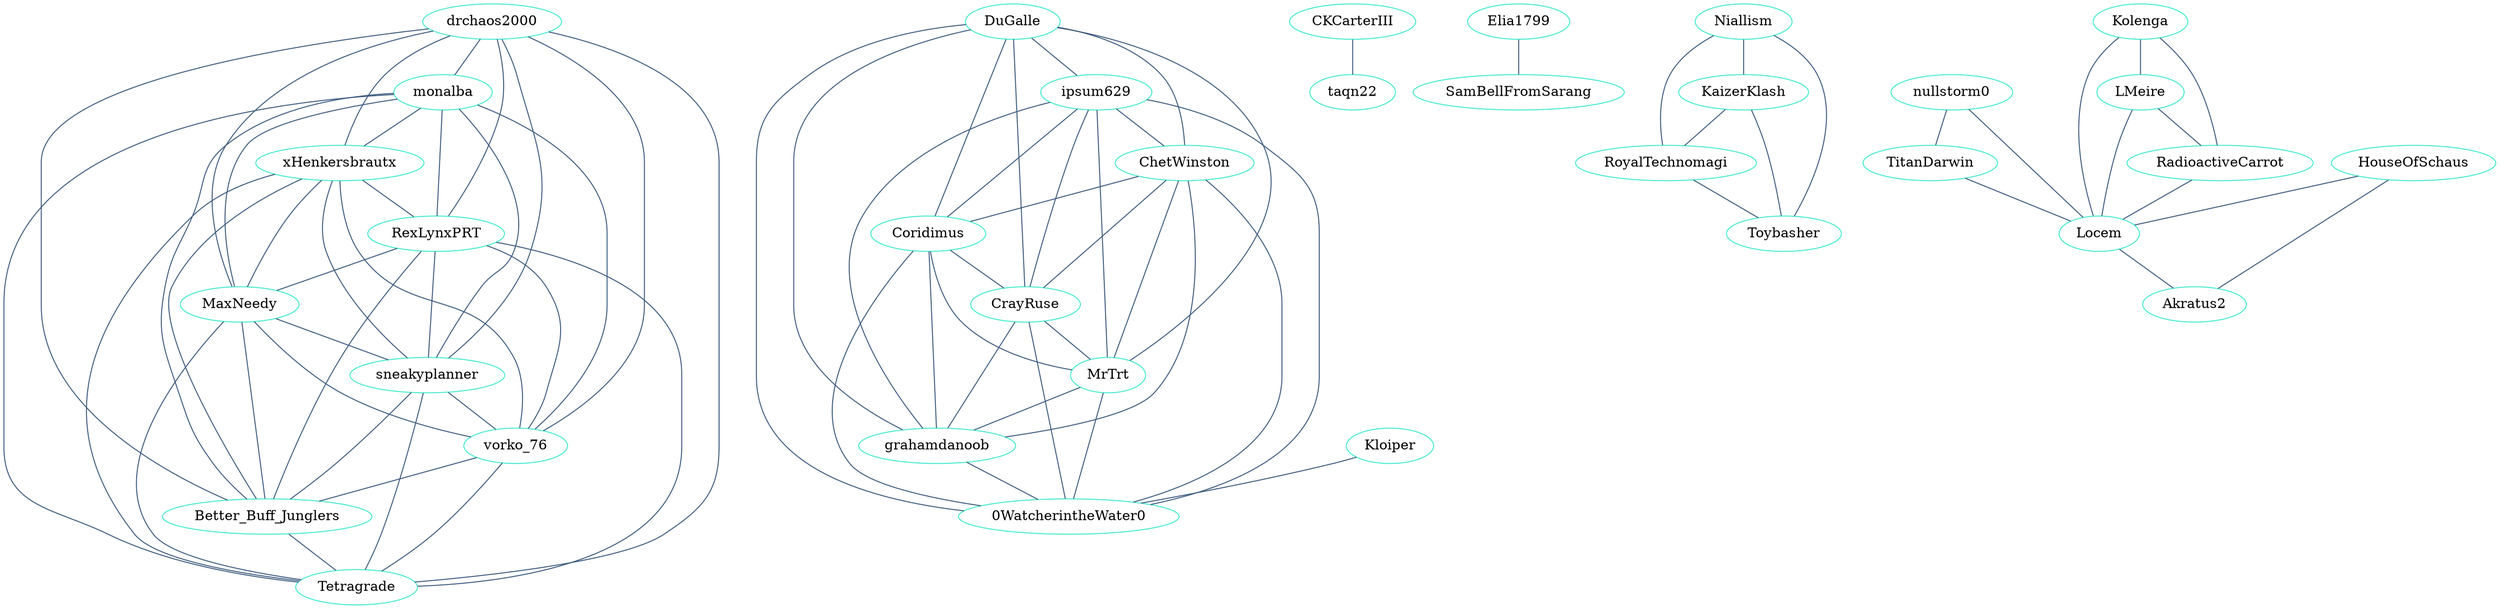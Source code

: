strict graph "" {
	node [label="\N"];
	0	[color="#45e9ce",
		label=drchaos2000,
		size=5.0,
		title=drchaos2000];
	1	[color="#45e9ce",
		label=monalba,
		size=5.0,
		title=monalba];
	0 -- 1	[color="#3e5c7f",
		title="['CrusaderKings', 'eu4']",
		weight=2,
		width=2];
	2	[color="#45e9ce",
		label=xHenkersbrautx,
		size=5.0,
		title=xHenkersbrautx];
	0 -- 2	[color="#3e5c7f",
		title="['CrusaderKings', 'eu4']",
		weight=2,
		width=2];
	4	[color="#45e9ce",
		label=RexLynxPRT,
		size=5.0,
		title=RexLynxPRT];
	0 -- 4	[color="#3e5c7f",
		title="['CrusaderKings', 'eu4']",
		weight=2,
		width=2];
	16	[color="#45e9ce",
		label=MaxNeedy,
		size=5.0,
		title=MaxNeedy];
	0 -- 16	[color="#3e5c7f",
		title="['CrusaderKings', 'eu4']",
		weight=2,
		width=2];
	18	[color="#45e9ce",
		label=sneakyplanner,
		size=5.0,
		title=sneakyplanner];
	0 -- 18	[color="#3e5c7f",
		title="['CrusaderKings', 'eu4']",
		weight=2,
		width=2];
	22	[color="#45e9ce",
		label=vorko_76,
		size=5.0,
		title=vorko_76];
	0 -- 22	[color="#3e5c7f",
		title="['CrusaderKings', 'eu4']",
		weight=2,
		width=2];
	27	[color="#45e9ce",
		label=Better_Buff_Junglers,
		size=5.0,
		title=Better_Buff_Junglers];
	0 -- 27	[color="#3e5c7f",
		title="['CrusaderKings', 'eu4']",
		weight=2,
		width=2];
	31	[color="#45e9ce",
		label=Tetragrade,
		size=5.0,
		title=Tetragrade];
	0 -- 31	[color="#3e5c7f",
		title="['CrusaderKings', 'eu4']",
		weight=2,
		width=2];
	1 -- 2	[color="#3e5c7f",
		title="['CrusaderKings', 'eu4']",
		weight=2,
		width=2];
	1 -- 4	[color="#3e5c7f",
		title="['CrusaderKings', 'eu4']",
		weight=2,
		width=2];
	1 -- 16	[color="#3e5c7f",
		title="['CrusaderKings', 'eu4']",
		weight=2,
		width=2];
	1 -- 18	[color="#3e5c7f",
		title="['CrusaderKings', 'eu4']",
		weight=2,
		width=2];
	1 -- 22	[color="#3e5c7f",
		title="['CrusaderKings', 'eu4']",
		weight=2,
		width=2];
	1 -- 27	[color="#3e5c7f",
		title="['CrusaderKings', 'eu4']",
		weight=2,
		width=2];
	1 -- 31	[color="#3e5c7f",
		title="['CrusaderKings', 'eu4']",
		weight=2,
		width=2];
	2 -- 4	[color="#3e5c7f",
		title="['CrusaderKings', 'eu4']",
		weight=2,
		width=2];
	2 -- 16	[color="#3e5c7f",
		title="['CrusaderKings', 'eu4']",
		weight=2,
		width=2];
	2 -- 18	[color="#3e5c7f",
		title="['CrusaderKings', 'eu4']",
		weight=2,
		width=2];
	2 -- 22	[color="#3e5c7f",
		title="['CrusaderKings', 'eu4']",
		weight=2,
		width=2];
	2 -- 27	[color="#3e5c7f",
		title="['CrusaderKings', 'eu4']",
		weight=2,
		width=2];
	2 -- 31	[color="#3e5c7f",
		title="['CrusaderKings', 'eu4']",
		weight=2,
		width=2];
	3	[color="#45e9ce",
		label=DuGalle,
		size=5.0,
		title=DuGalle];
	10	[color="#45e9ce",
		label=ipsum629,
		size=5.0,
		title=ipsum629];
	3 -- 10	[color="#3e5c7f",
		title="['eu4', 'Stellaris']",
		weight=2,
		width=2];
	13	[color="#45e9ce",
		label=ChetWinston,
		size=5.0,
		title=ChetWinston];
	3 -- 13	[color="#3e5c7f",
		title="['eu4', 'Stellaris']",
		weight=2,
		width=2];
	15	[color="#45e9ce",
		label=Coridimus,
		size=5.0,
		title=Coridimus];
	3 -- 15	[color="#3e5c7f",
		title="['eu4', 'Stellaris']",
		weight=2,
		width=2];
	19	[color="#45e9ce",
		label=CrayRuse,
		size=5.0,
		title=CrayRuse];
	3 -- 19	[color="#3e5c7f",
		title="['eu4', 'Stellaris']",
		weight=2,
		width=2];
	23	[color="#45e9ce",
		label=MrTrt,
		size=5.0,
		title=MrTrt];
	3 -- 23	[color="#3e5c7f",
		title="['eu4', 'Stellaris']",
		weight=2,
		width=2];
	29	[color="#45e9ce",
		label=grahamdanoob,
		size=5.0,
		title=grahamdanoob];
	3 -- 29	[color="#3e5c7f",
		title="['eu4', 'Stellaris']",
		weight=2,
		width=2];
	32	[color="#45e9ce",
		label="0WatcherintheWater0",
		size=5.0,
		title="0WatcherintheWater0"];
	3 -- 32	[color="#3e5c7f",
		title="['eu4', 'Stellaris']",
		weight=2,
		width=2];
	4 -- 16	[color="#3e5c7f",
		title="['CrusaderKings', 'eu4']",
		weight=2,
		width=2];
	4 -- 18	[color="#3e5c7f",
		title="['CrusaderKings', 'eu4']",
		weight=2,
		width=2];
	4 -- 22	[color="#3e5c7f",
		title="['CrusaderKings', 'eu4']",
		weight=2,
		width=2];
	4 -- 27	[color="#3e5c7f",
		title="['CrusaderKings', 'eu4']",
		weight=2,
		width=2];
	4 -- 31	[color="#3e5c7f",
		title="['CrusaderKings', 'eu4']",
		weight=2,
		width=2];
	5	[color="#45e9ce",
		label=CKCarterIII,
		size=5.0,
		title=CKCarterIII];
	20	[color="#45e9ce",
		label=taqn22,
		size=5.0,
		title=taqn22];
	5 -- 20	[color="#3e5c7f",
		title="['civ', 'CrusaderKings']",
		weight=2,
		width=2];
	6	[color="#45e9ce",
		label=Elia1799,
		size=5.0,
		title=Elia1799];
	11	[color="#45e9ce",
		label=SamBellFromSarang,
		size=5.0,
		title=SamBellFromSarang];
	6 -- 11	[color="#3e5c7f",
		title="['SimCity', 'CitiesSkylines']",
		weight=2,
		width=2];
	7	[color="#45e9ce",
		label=Niallism,
		size=5.0,
		title=Niallism];
	21	[color="#45e9ce",
		label=KaizerKlash,
		size=5.0,
		title=KaizerKlash];
	7 -- 21	[color="#3e5c7f",
		title="['civ', 'Stellaris']",
		weight=2,
		width=2];
	24	[color="#45e9ce",
		label=RoyalTechnomagi,
		size=5.0,
		title=RoyalTechnomagi];
	7 -- 24	[color="#3e5c7f",
		title="['civ', 'Stellaris']",
		weight=2,
		width=2];
	28	[color="#45e9ce",
		label=Toybasher,
		size=5.0,
		title=Toybasher];
	7 -- 28	[color="#3e5c7f",
		title="['civ', 'Stellaris']",
		weight=2,
		width=2];
	8	[color="#45e9ce",
		label=nullstorm0,
		size=5.0,
		title=nullstorm0];
	17	[color="#45e9ce",
		label=TitanDarwin,
		size=5.0,
		title=TitanDarwin];
	8 -- 17	[color="#3e5c7f",
		title="['CrusaderKings', 'totalwar']",
		weight=2,
		width=2];
	30	[color="#45e9ce",
		label=Locem,
		size=5.0,
		title=Locem];
	8 -- 30	[color="#3e5c7f",
		title="['CrusaderKings', 'totalwar']",
		weight=2,
		width=2];
	9	[color="#45e9ce",
		label=Kolenga,
		size=5.0,
		title=Kolenga];
	12	[color="#45e9ce",
		label=LMeire,
		size=5.0,
		title=LMeire];
	9 -- 12	[color="#3e5c7f",
		title="['CrusaderKings', 'Stellaris']",
		weight=2,
		width=2];
	14	[color="#45e9ce",
		label=RadioactiveCarrot,
		size=5.0,
		title=RadioactiveCarrot];
	9 -- 14	[color="#3e5c7f",
		title="['CrusaderKings', 'Stellaris']",
		weight=2,
		width=2];
	9 -- 30	[color="#3e5c7f",
		title="['CrusaderKings', 'Stellaris']",
		weight=2,
		width=2];
	10 -- 13	[color="#3e5c7f",
		title="['eu4', 'Stellaris']",
		weight=2,
		width=2];
	10 -- 15	[color="#3e5c7f",
		title="['eu4', 'Stellaris']",
		weight=2,
		width=2];
	10 -- 19	[color="#3e5c7f",
		title="['eu4', 'Stellaris']",
		weight=2,
		width=2];
	10 -- 23	[color="#3e5c7f",
		title="['eu4', 'Stellaris']",
		weight=2,
		width=2];
	10 -- 29	[color="#3e5c7f",
		title="['eu4', 'Stellaris']",
		weight=2,
		width=2];
	10 -- 32	[color="#3e5c7f",
		title="['eu4', 'Stellaris']",
		weight=2,
		width=2];
	12 -- 14	[color="#3e5c7f",
		title="['CrusaderKings', 'Stellaris']",
		weight=2,
		width=2];
	12 -- 30	[color="#3e5c7f",
		title="['CrusaderKings', 'Stellaris']",
		weight=2,
		width=2];
	13 -- 15	[color="#3e5c7f",
		title="['eu4', 'Stellaris']",
		weight=2,
		width=2];
	13 -- 19	[color="#3e5c7f",
		title="['eu4', 'Stellaris']",
		weight=2,
		width=2];
	13 -- 23	[color="#3e5c7f",
		title="['eu4', 'Stellaris']",
		weight=2,
		width=2];
	13 -- 29	[color="#3e5c7f",
		title="['eu4', 'Stellaris']",
		weight=2,
		width=2];
	13 -- 32	[color="#3e5c7f",
		title="['eu4', 'Stellaris']",
		weight=2,
		width=2];
	14 -- 30	[color="#3e5c7f",
		title="['CrusaderKings', 'Stellaris']",
		weight=2,
		width=2];
	15 -- 19	[color="#3e5c7f",
		title="['eu4', 'Stellaris']",
		weight=2,
		width=2];
	15 -- 23	[color="#3e5c7f",
		title="['eu4', 'Stellaris']",
		weight=2,
		width=2];
	15 -- 29	[color="#3e5c7f",
		title="['eu4', 'Stellaris']",
		weight=2,
		width=2];
	15 -- 32	[color="#3e5c7f",
		title="['eu4', 'Stellaris']",
		weight=2,
		width=2];
	16 -- 18	[color="#3e5c7f",
		title="['CrusaderKings', 'eu4']",
		weight=2,
		width=2];
	16 -- 22	[color="#3e5c7f",
		title="['CrusaderKings', 'eu4']",
		weight=2,
		width=2];
	16 -- 27	[color="#3e5c7f",
		title="['CrusaderKings', 'eu4']",
		weight=2,
		width=2];
	16 -- 31	[color="#3e5c7f",
		title="['CrusaderKings', 'eu4']",
		weight=2,
		width=2];
	17 -- 30	[color="#3e5c7f",
		title="['CrusaderKings', 'totalwar']",
		weight=2,
		width=2];
	18 -- 22	[color="#3e5c7f",
		title="['CrusaderKings', 'eu4']",
		weight=2,
		width=2];
	18 -- 27	[color="#3e5c7f",
		title="['CrusaderKings', 'eu4']",
		weight=2,
		width=2];
	18 -- 31	[color="#3e5c7f",
		title="['CrusaderKings', 'eu4']",
		weight=2,
		width=2];
	19 -- 23	[color="#3e5c7f",
		title="['eu4', 'Stellaris']",
		weight=2,
		width=2];
	19 -- 29	[color="#3e5c7f",
		title="['eu4', 'Stellaris']",
		weight=2,
		width=2];
	19 -- 32	[color="#3e5c7f",
		title="['eu4', 'Stellaris']",
		weight=2,
		width=2];
	21 -- 24	[color="#3e5c7f",
		title="['civ', 'Stellaris']",
		weight=2,
		width=2];
	21 -- 28	[color="#3e5c7f",
		title="['civ', 'Stellaris']",
		weight=2,
		width=2];
	22 -- 27	[color="#3e5c7f",
		title="['CrusaderKings', 'eu4']",
		weight=2,
		width=2];
	22 -- 31	[color="#3e5c7f",
		title="['CrusaderKings', 'eu4']",
		weight=2,
		width=2];
	23 -- 29	[color="#3e5c7f",
		title="['eu4', 'Stellaris']",
		weight=2,
		width=2];
	23 -- 32	[color="#3e5c7f",
		title="['eu4', 'Stellaris']",
		weight=2,
		width=2];
	24 -- 28	[color="#3e5c7f",
		title="['civ', 'Stellaris']",
		weight=2,
		width=2];
	25	[color="#45e9ce",
		label=Kloiper,
		size=5.0,
		title=Kloiper];
	25 -- 32	[color="#3e5c7f",
		title="['eu4', 'hoi4']",
		weight=2,
		width=2];
	26	[color="#45e9ce",
		label=HouseOfSchaus,
		size=5.0,
		title=HouseOfSchaus];
	26 -- 30	[color="#3e5c7f",
		title="['totalwar', 'Stellaris']",
		weight=2,
		width=2];
	33	[color="#45e9ce",
		label=Akratus2,
		size=5.0,
		title=Akratus2];
	26 -- 33	[color="#3e5c7f",
		title="['totalwar', 'Stellaris']",
		weight=2,
		width=2];
	27 -- 31	[color="#3e5c7f",
		title="['CrusaderKings', 'eu4']",
		weight=2,
		width=2];
	29 -- 32	[color="#3e5c7f",
		title="['eu4', 'Stellaris']",
		weight=2,
		width=2];
	30 -- 33	[color="#3e5c7f",
		title="['totalwar', 'Stellaris']",
		weight=2,
		width=2];
}
